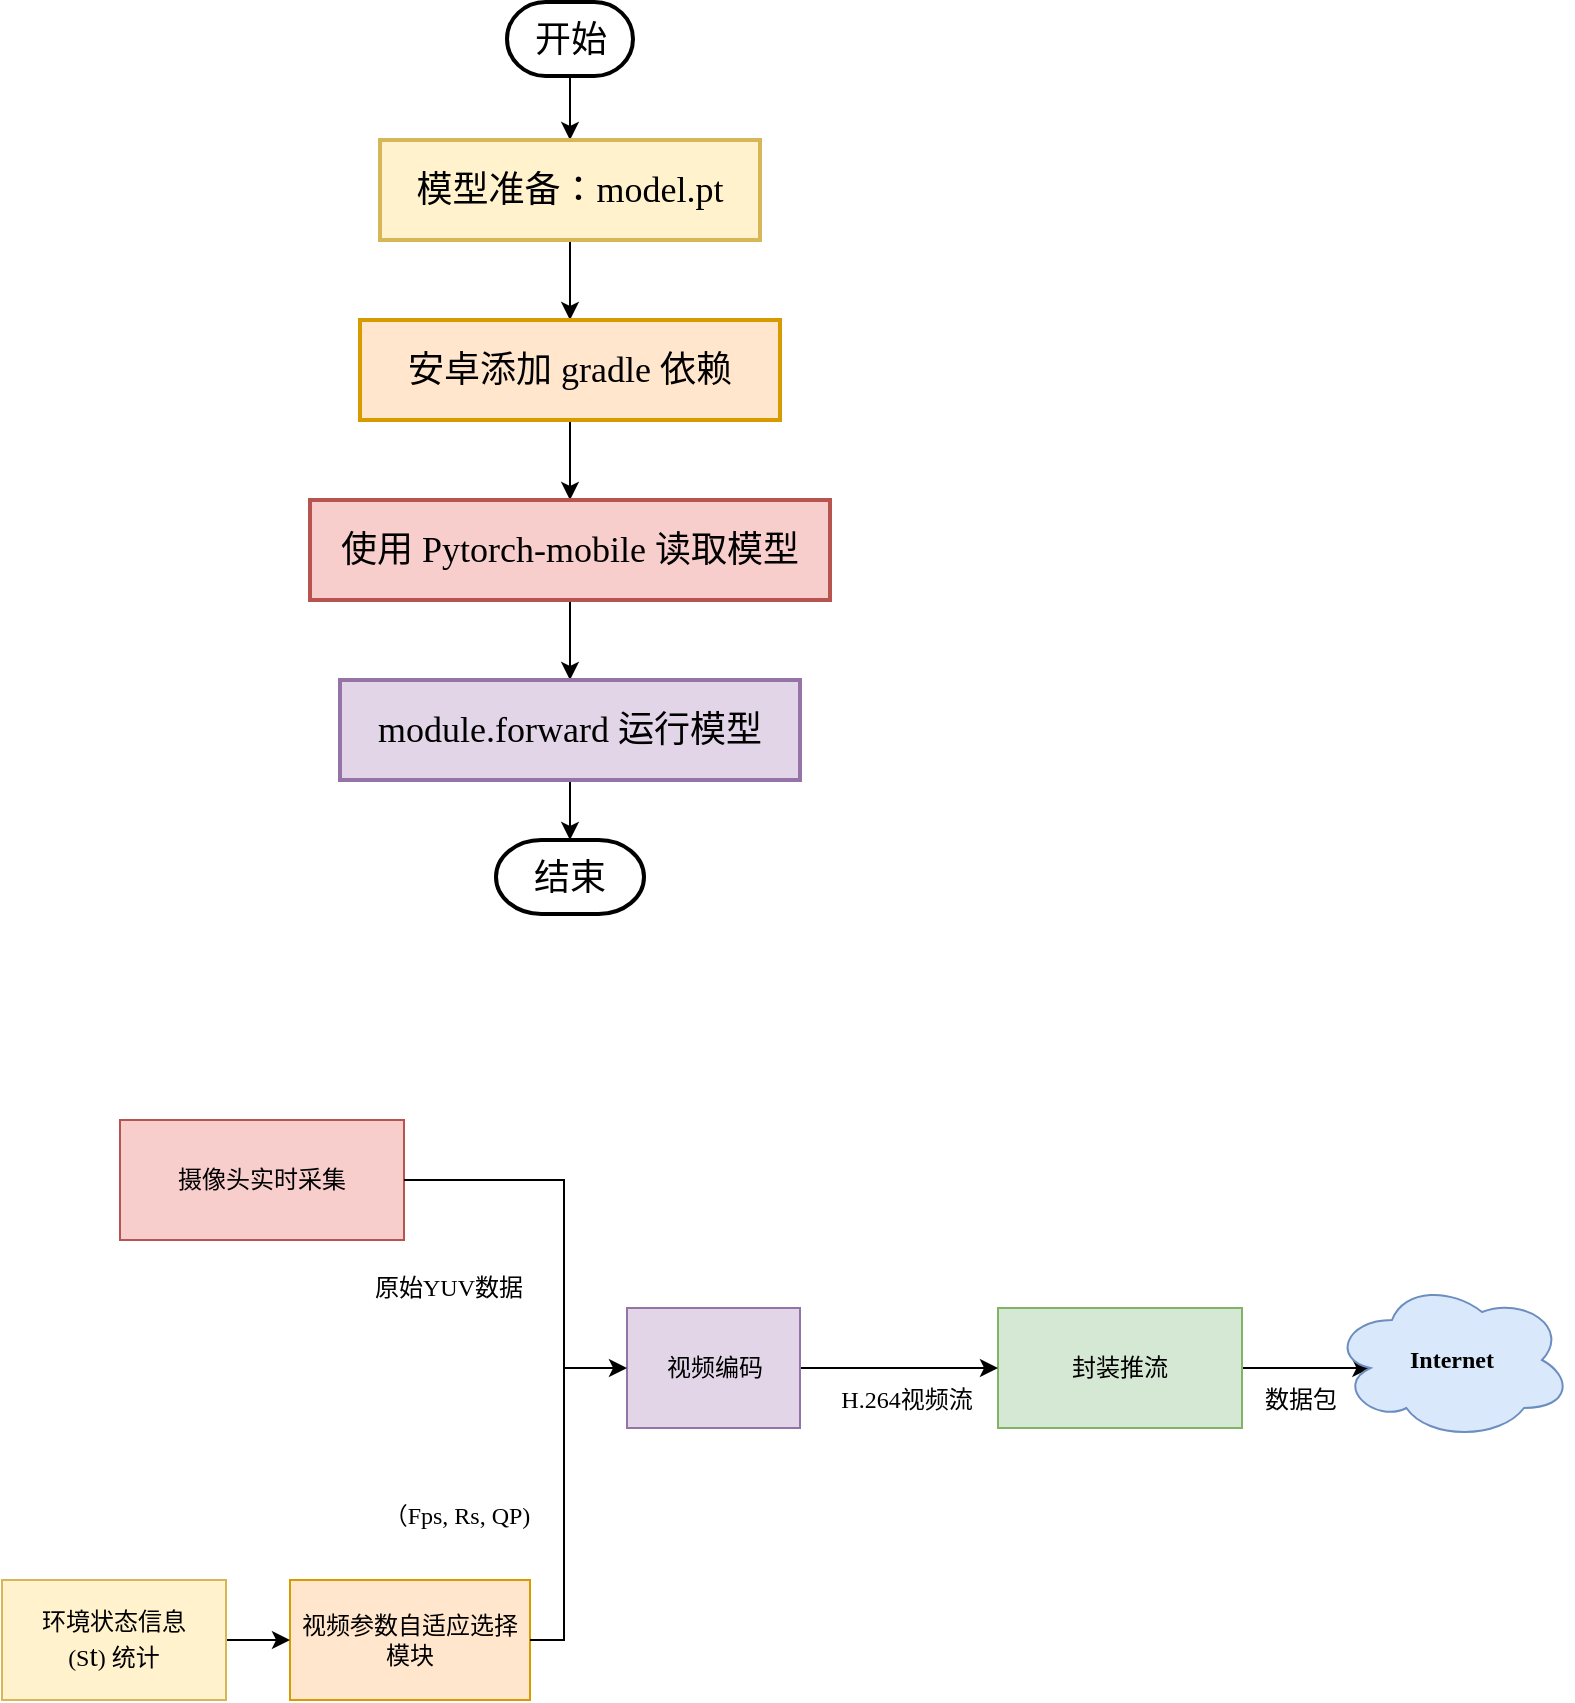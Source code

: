 <mxfile version="21.3.8" type="github">
  <diagram name="第 1 页" id="f4Uu8eJawplDiNoMEJFQ">
    <mxGraphModel dx="911" dy="508" grid="0" gridSize="10" guides="1" tooltips="1" connect="1" arrows="1" fold="1" page="0" pageScale="1" pageWidth="827" pageHeight="1169" math="0" shadow="0">
      <root>
        <mxCell id="0" />
        <mxCell id="1" parent="0" />
        <mxCell id="Ffq1vbMqPe90Hvpq9Xvl-3" value="" style="edgeStyle=orthogonalEdgeStyle;rounded=0;orthogonalLoop=1;jettySize=auto;html=1;fontFamily=simsun;fontSize=18;" parent="1" source="Ffq1vbMqPe90Hvpq9Xvl-1" target="Ffq1vbMqPe90Hvpq9Xvl-2" edge="1">
          <mxGeometry relative="1" as="geometry" />
        </mxCell>
        <mxCell id="Ffq1vbMqPe90Hvpq9Xvl-1" value="开始" style="strokeWidth=2;html=1;shape=mxgraph.flowchart.terminator;whiteSpace=wrap;fontFamily=simsun;fontSize=18;" parent="1" vertex="1">
          <mxGeometry x="331.5" y="201" width="63" height="37" as="geometry" />
        </mxCell>
        <mxCell id="Ffq1vbMqPe90Hvpq9Xvl-5" value="" style="edgeStyle=orthogonalEdgeStyle;rounded=0;orthogonalLoop=1;jettySize=auto;html=1;fontFamily=simsun;fontSize=18;" parent="1" source="Ffq1vbMqPe90Hvpq9Xvl-2" target="Ffq1vbMqPe90Hvpq9Xvl-4" edge="1">
          <mxGeometry relative="1" as="geometry" />
        </mxCell>
        <mxCell id="Ffq1vbMqPe90Hvpq9Xvl-2" value="模型准备：&lt;font face=&quot;Times New Roman&quot;&gt;model.pt&lt;/font&gt;" style="whiteSpace=wrap;html=1;strokeWidth=2;fontFamily=simsun;fontSize=18;fillColor=#fff2cc;strokeColor=#d6b656;" parent="1" vertex="1">
          <mxGeometry x="268" y="270" width="190" height="50" as="geometry" />
        </mxCell>
        <mxCell id="Ffq1vbMqPe90Hvpq9Xvl-7" value="" style="edgeStyle=orthogonalEdgeStyle;rounded=0;orthogonalLoop=1;jettySize=auto;html=1;fontFamily=simsun;fontSize=18;" parent="1" source="Ffq1vbMqPe90Hvpq9Xvl-4" target="Ffq1vbMqPe90Hvpq9Xvl-6" edge="1">
          <mxGeometry relative="1" as="geometry" />
        </mxCell>
        <mxCell id="Ffq1vbMqPe90Hvpq9Xvl-4" value="安卓添加&lt;font face=&quot;Times New Roman&quot;&gt;&amp;nbsp;gradle&amp;nbsp;&lt;/font&gt;依赖" style="whiteSpace=wrap;html=1;strokeWidth=2;fontFamily=simsun;fontSize=18;fillColor=#ffe6cc;strokeColor=#d79b00;" parent="1" vertex="1">
          <mxGeometry x="258" y="360" width="210" height="50" as="geometry" />
        </mxCell>
        <mxCell id="Ffq1vbMqPe90Hvpq9Xvl-9" value="" style="edgeStyle=orthogonalEdgeStyle;rounded=0;orthogonalLoop=1;jettySize=auto;html=1;fontFamily=simsun;fontSize=18;" parent="1" source="Ffq1vbMqPe90Hvpq9Xvl-6" target="Ffq1vbMqPe90Hvpq9Xvl-8" edge="1">
          <mxGeometry relative="1" as="geometry" />
        </mxCell>
        <mxCell id="Ffq1vbMqPe90Hvpq9Xvl-6" value="使用&lt;font face=&quot;Times New Roman&quot;&gt;&amp;nbsp;Pytorch-mobile&amp;nbsp;&lt;/font&gt;读取模型" style="whiteSpace=wrap;html=1;strokeWidth=2;fontFamily=simsun;fontSize=18;fillColor=#f8cecc;strokeColor=#b85450;" parent="1" vertex="1">
          <mxGeometry x="233" y="450" width="260" height="50" as="geometry" />
        </mxCell>
        <mxCell id="Ffq1vbMqPe90Hvpq9Xvl-11" value="" style="edgeStyle=orthogonalEdgeStyle;rounded=0;orthogonalLoop=1;jettySize=auto;html=1;entryX=0.5;entryY=0;entryDx=0;entryDy=0;entryPerimeter=0;fontFamily=simsun;fontSize=18;" parent="1" source="Ffq1vbMqPe90Hvpq9Xvl-8" target="Ffq1vbMqPe90Hvpq9Xvl-12" edge="1">
          <mxGeometry relative="1" as="geometry">
            <mxPoint x="363" y="790" as="targetPoint" />
          </mxGeometry>
        </mxCell>
        <mxCell id="Ffq1vbMqPe90Hvpq9Xvl-8" value="&lt;font face=&quot;Times New Roman&quot;&gt;module.forward&amp;nbsp;&lt;/font&gt;运行模型" style="whiteSpace=wrap;html=1;strokeWidth=2;fontFamily=simsun;fontSize=18;fillColor=#e1d5e7;strokeColor=#9673a6;" parent="1" vertex="1">
          <mxGeometry x="248" y="540" width="230" height="50" as="geometry" />
        </mxCell>
        <mxCell id="Ffq1vbMqPe90Hvpq9Xvl-12" value="结束" style="strokeWidth=2;html=1;shape=mxgraph.flowchart.terminator;whiteSpace=wrap;fontFamily=simsun;fontSize=18;" parent="1" vertex="1">
          <mxGeometry x="326" y="620" width="74" height="37" as="geometry" />
        </mxCell>
        <mxCell id="Ffq1vbMqPe90Hvpq9Xvl-13" value="摄像头实时采集" style="rounded=0;whiteSpace=wrap;html=1;fontFamily=simsun;fillColor=#F8CECC;strokeColor=#b85450;" parent="1" vertex="1">
          <mxGeometry x="138" y="760" width="142" height="60" as="geometry" />
        </mxCell>
        <mxCell id="Ffq1vbMqPe90Hvpq9Xvl-15" value="视频参数自适应选择模块" style="rounded=0;whiteSpace=wrap;html=1;fontFamily=simsun;fillColor=#ffe6cc;strokeColor=#d79b00;" parent="1" vertex="1">
          <mxGeometry x="223" y="990" width="120" height="60" as="geometry" />
        </mxCell>
        <mxCell id="Ffq1vbMqPe90Hvpq9Xvl-20" value="" style="edgeStyle=orthogonalEdgeStyle;rounded=0;orthogonalLoop=1;jettySize=auto;html=1;fontFamily=simsun;" parent="1" source="Ffq1vbMqPe90Hvpq9Xvl-17" target="Ffq1vbMqPe90Hvpq9Xvl-15" edge="1">
          <mxGeometry relative="1" as="geometry" />
        </mxCell>
        <mxCell id="Ffq1vbMqPe90Hvpq9Xvl-17" value="环境状态信息&lt;br&gt;&lt;font face=&quot;Times New Roman&quot;&gt;(S&lt;font style=&quot;font-size: 15px;&quot;&gt;t&lt;/font&gt;)&amp;nbsp;&lt;/font&gt;统计" style="rounded=0;whiteSpace=wrap;html=1;fontFamily=simsun;fillColor=#fff2cc;strokeColor=#d6b656;" parent="1" vertex="1">
          <mxGeometry x="79" y="990" width="112" height="60" as="geometry" />
        </mxCell>
        <mxCell id="Ffq1vbMqPe90Hvpq9Xvl-35" value="" style="edgeStyle=orthogonalEdgeStyle;rounded=0;orthogonalLoop=1;jettySize=auto;html=1;fontFamily=simsun;entryX=0.16;entryY=0.55;entryDx=0;entryDy=0;entryPerimeter=0;" parent="1" source="Ffq1vbMqPe90Hvpq9Xvl-18" target="Ffq1vbMqPe90Hvpq9Xvl-34" edge="1">
          <mxGeometry relative="1" as="geometry" />
        </mxCell>
        <mxCell id="Ffq1vbMqPe90Hvpq9Xvl-18" value="封装推流" style="rounded=0;whiteSpace=wrap;html=1;fontFamily=simsun;fillColor=#d5e8d4;strokeColor=#82b366;" parent="1" vertex="1">
          <mxGeometry x="577" y="854" width="122" height="60" as="geometry" />
        </mxCell>
        <mxCell id="Ffq1vbMqPe90Hvpq9Xvl-30" value="" style="edgeStyle=orthogonalEdgeStyle;rounded=0;orthogonalLoop=1;jettySize=auto;html=1;fontFamily=simsun;" parent="1" source="Ffq1vbMqPe90Hvpq9Xvl-19" target="Ffq1vbMqPe90Hvpq9Xvl-18" edge="1">
          <mxGeometry relative="1" as="geometry" />
        </mxCell>
        <mxCell id="Ffq1vbMqPe90Hvpq9Xvl-19" value="视频编码" style="rounded=0;whiteSpace=wrap;html=1;fontFamily=simsun;fillColor=#e1d5e7;strokeColor=#9673a6;" parent="1" vertex="1">
          <mxGeometry x="391.5" y="854" width="86.5" height="60" as="geometry" />
        </mxCell>
        <mxCell id="Ffq1vbMqPe90Hvpq9Xvl-27" value="原始&lt;font face=&quot;Times New Roman&quot;&gt;YUV&lt;/font&gt;数据" style="text;html=1;align=center;verticalAlign=middle;resizable=0;points=[];autosize=1;strokeColor=none;fillColor=none;fontFamily=simsun;" parent="1" vertex="1">
          <mxGeometry x="243" y="828" width="117" height="32" as="geometry" />
        </mxCell>
        <mxCell id="Ffq1vbMqPe90Hvpq9Xvl-28" value="&lt;font face=&quot;Times New Roman&quot;&gt;（Fps, Rs, QP)&lt;/font&gt;" style="text;html=1;align=center;verticalAlign=middle;resizable=0;points=[];autosize=1;strokeColor=none;fillColor=none;fontFamily=simsun;" parent="1" vertex="1">
          <mxGeometry x="248" y="942" width="116" height="32" as="geometry" />
        </mxCell>
        <mxCell id="Ffq1vbMqPe90Hvpq9Xvl-31" value="&lt;font face=&quot;Times New Roman&quot;&gt;H.264&lt;/font&gt;视频流" style="text;html=1;align=center;verticalAlign=middle;resizable=0;points=[];autosize=1;strokeColor=none;fillColor=none;fontFamily=simsun;" parent="1" vertex="1">
          <mxGeometry x="478" y="884" width="106" height="32" as="geometry" />
        </mxCell>
        <mxCell id="Ffq1vbMqPe90Hvpq9Xvl-32" value="" style="endArrow=classic;html=1;rounded=0;exitX=1;exitY=0.5;exitDx=0;exitDy=0;entryX=0;entryY=0.5;entryDx=0;entryDy=0;fontFamily=simsun;" parent="1" source="Ffq1vbMqPe90Hvpq9Xvl-13" target="Ffq1vbMqPe90Hvpq9Xvl-19" edge="1">
          <mxGeometry width="50" height="50" relative="1" as="geometry">
            <mxPoint x="390" y="930" as="sourcePoint" />
            <mxPoint x="360" y="930" as="targetPoint" />
            <Array as="points">
              <mxPoint x="360" y="790" />
              <mxPoint x="360" y="884" />
            </Array>
          </mxGeometry>
        </mxCell>
        <mxCell id="Ffq1vbMqPe90Hvpq9Xvl-33" value="" style="endArrow=none;html=1;rounded=0;exitX=1;exitY=0.5;exitDx=0;exitDy=0;fontFamily=simsun;" parent="1" source="Ffq1vbMqPe90Hvpq9Xvl-15" edge="1">
          <mxGeometry width="50" height="50" relative="1" as="geometry">
            <mxPoint x="390" y="930" as="sourcePoint" />
            <mxPoint x="360" y="880" as="targetPoint" />
            <Array as="points">
              <mxPoint x="360" y="1020" />
            </Array>
          </mxGeometry>
        </mxCell>
        <mxCell id="Ffq1vbMqPe90Hvpq9Xvl-34" value="&lt;font face=&quot;Times New Roman&quot;&gt;&lt;b&gt;Internet&lt;/b&gt;&lt;/font&gt;" style="ellipse;shape=cloud;whiteSpace=wrap;html=1;rounded=0;fontFamily=simsun;fillColor=#dae8fc;strokeColor=#6c8ebf;" parent="1" vertex="1">
          <mxGeometry x="744" y="840" width="120" height="80" as="geometry" />
        </mxCell>
        <mxCell id="Ffq1vbMqPe90Hvpq9Xvl-36" value="数据包" style="text;html=1;align=center;verticalAlign=middle;resizable=0;points=[];autosize=1;strokeColor=none;fillColor=none;fontFamily=simsun;" parent="1" vertex="1">
          <mxGeometry x="695" y="884" width="66" height="31" as="geometry" />
        </mxCell>
      </root>
    </mxGraphModel>
  </diagram>
</mxfile>
